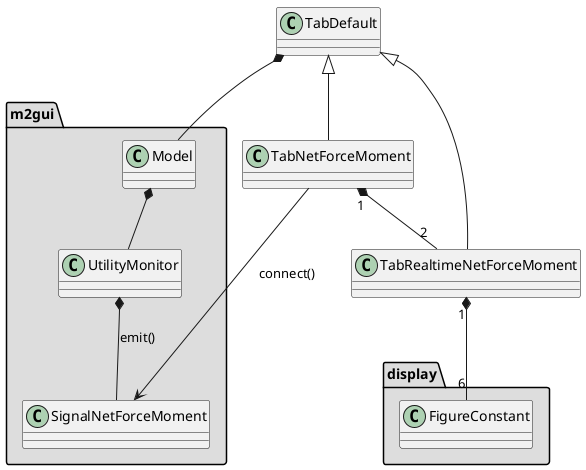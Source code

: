 @startuml
package "m2gui" #DDDDDD {
  Model *-- UtilityMonitor
  UtilityMonitor *-- SignalNetForceMoment : emit()
}

package "display" #DDDDDD {
  class FigureConstant
}

TabDefault *-- Model
TabDefault <|-- TabNetForceMoment
TabDefault <|-- TabRealtimeNetForceMoment

TabNetForceMoment "1" *-- "2" TabRealtimeNetForceMoment
TabNetForceMoment --> SignalNetForceMoment : connect()

TabRealtimeNetForceMoment "1" *-- "6" FigureConstant
@enduml
